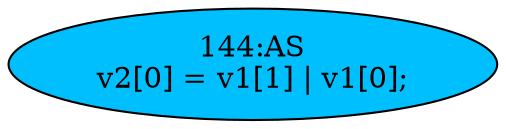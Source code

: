strict digraph "" {
	node [label="\N"];
	"144:AS"	 [ast="<pyverilog.vparser.ast.Assign object at 0x7fee23006e90>",
		def_var="['v2']",
		fillcolor=deepskyblue,
		label="144:AS
v2[0] = v1[1] | v1[0];",
		statements="[]",
		style=filled,
		typ=Assign,
		use_var="['v1', 'v1']"];
}
